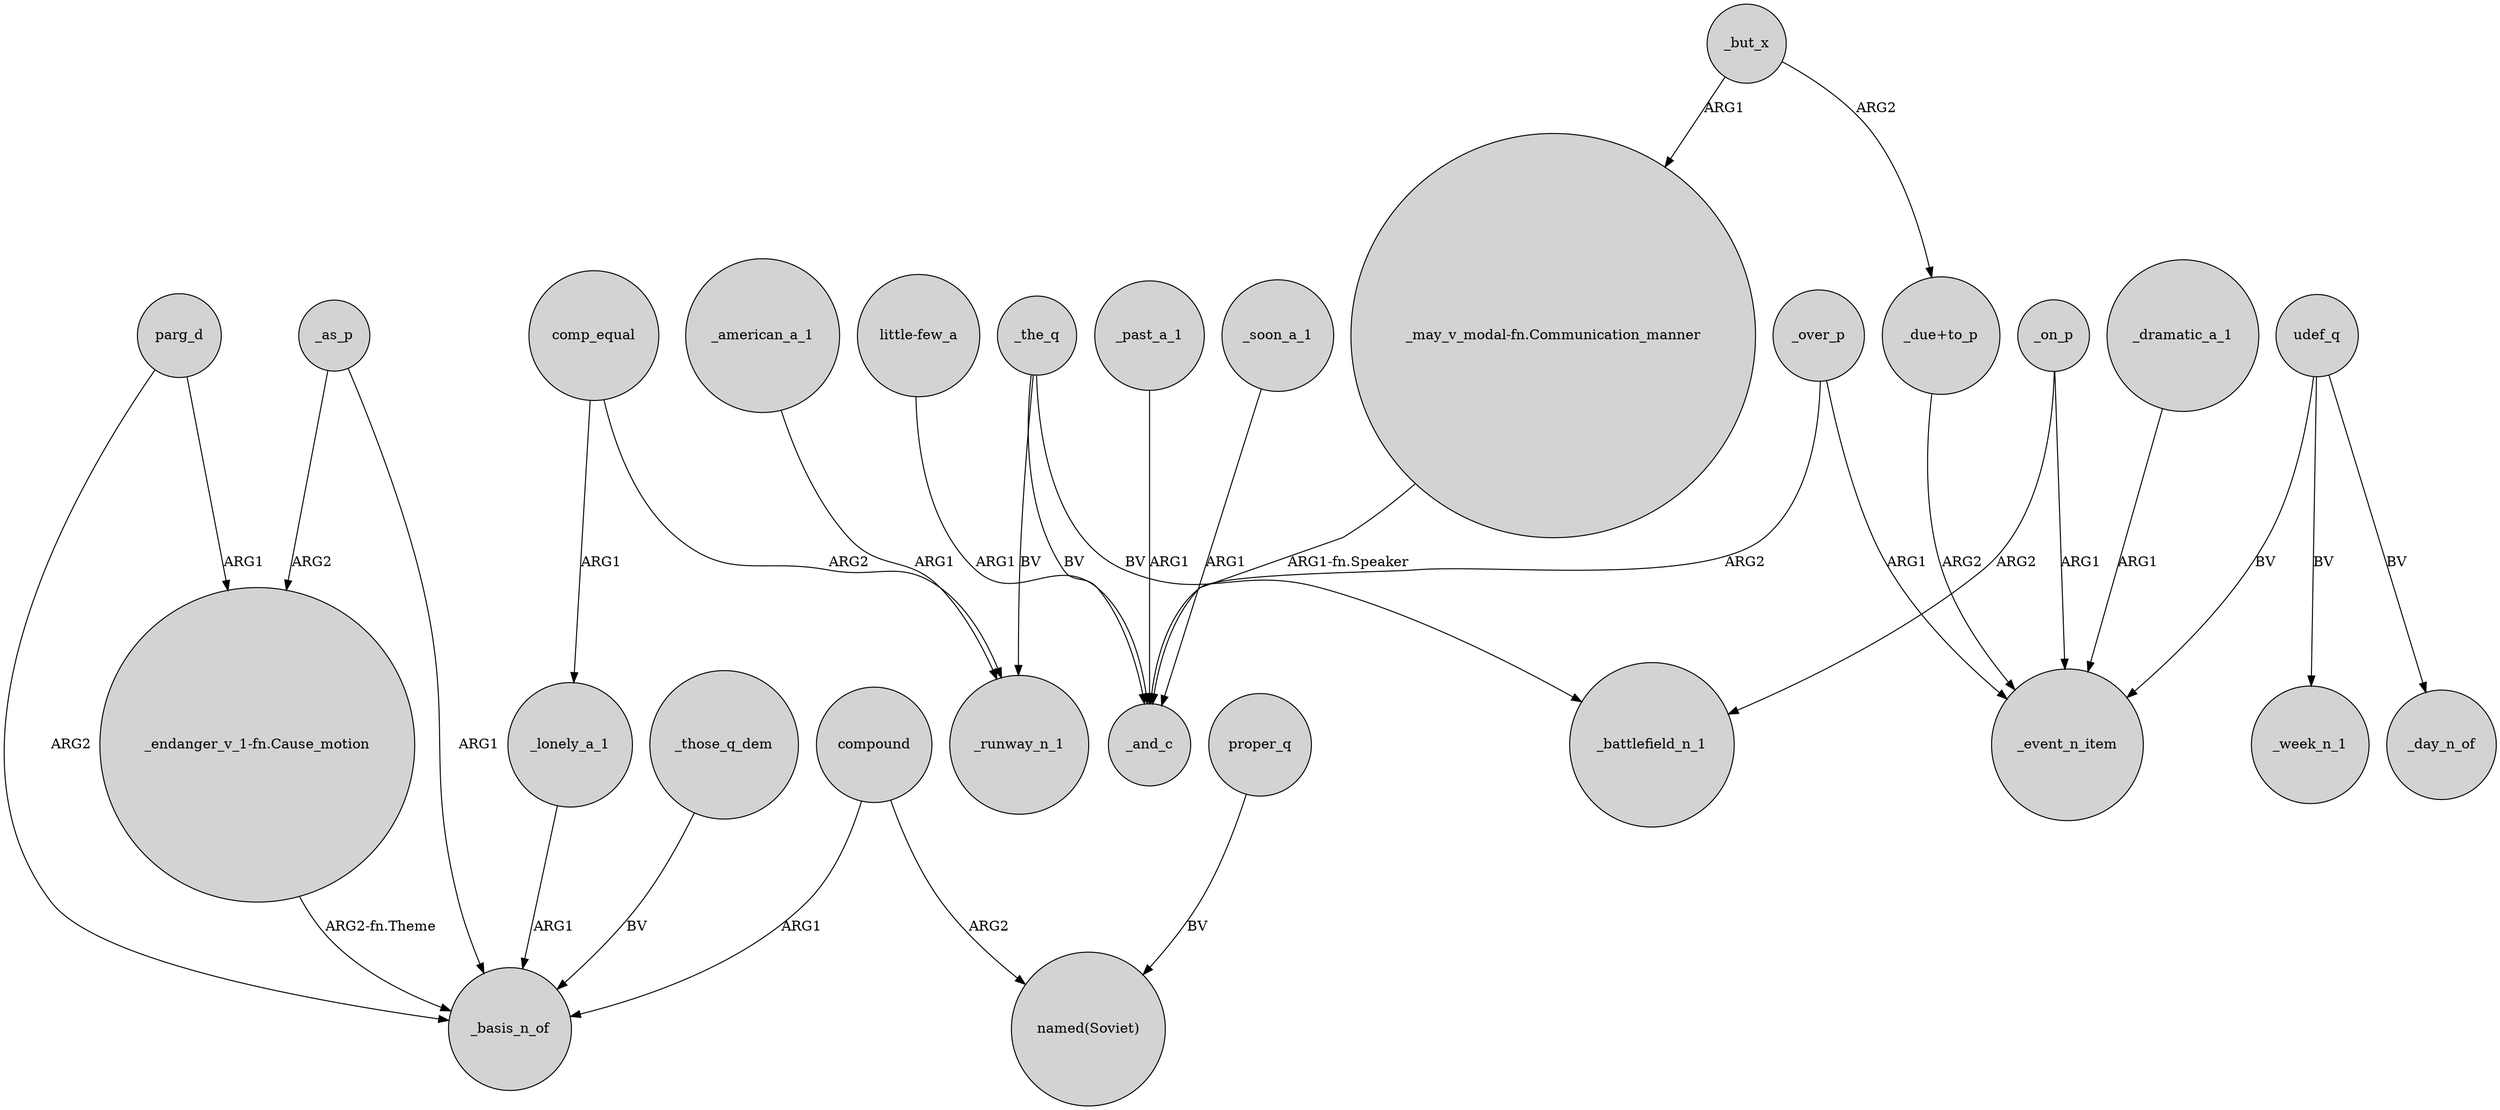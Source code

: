 digraph {
	node [shape=circle style=filled]
	_on_p -> _battlefield_n_1 [label=ARG2]
	udef_q -> _event_n_item [label=BV]
	_as_p -> "_endanger_v_1-fn.Cause_motion" [label=ARG2]
	_over_p -> _event_n_item [label=ARG1]
	_the_q -> _runway_n_1 [label=BV]
	_the_q -> _and_c [label=BV]
	_but_x -> "_due+to_p" [label=ARG2]
	parg_d -> "_endanger_v_1-fn.Cause_motion" [label=ARG1]
	_lonely_a_1 -> _basis_n_of [label=ARG1]
	_soon_a_1 -> _and_c [label=ARG1]
	"_may_v_modal-fn.Communication_manner" -> _and_c [label="ARG1-fn.Speaker"]
	_but_x -> "_may_v_modal-fn.Communication_manner" [label=ARG1]
	"little-few_a" -> _and_c [label=ARG1]
	compound -> "named(Soviet)" [label=ARG2]
	udef_q -> _day_n_of [label=BV]
	udef_q -> _week_n_1 [label=BV]
	_over_p -> _and_c [label=ARG2]
	"_due+to_p" -> _event_n_item [label=ARG2]
	_as_p -> _basis_n_of [label=ARG1]
	_american_a_1 -> _runway_n_1 [label=ARG1]
	"_endanger_v_1-fn.Cause_motion" -> _basis_n_of [label="ARG2-fn.Theme"]
	_the_q -> _battlefield_n_1 [label=BV]
	comp_equal -> _runway_n_1 [label=ARG2]
	comp_equal -> _lonely_a_1 [label=ARG1]
	_on_p -> _event_n_item [label=ARG1]
	_those_q_dem -> _basis_n_of [label=BV]
	_past_a_1 -> _and_c [label=ARG1]
	proper_q -> "named(Soviet)" [label=BV]
	parg_d -> _basis_n_of [label=ARG2]
	compound -> _basis_n_of [label=ARG1]
	_dramatic_a_1 -> _event_n_item [label=ARG1]
}
